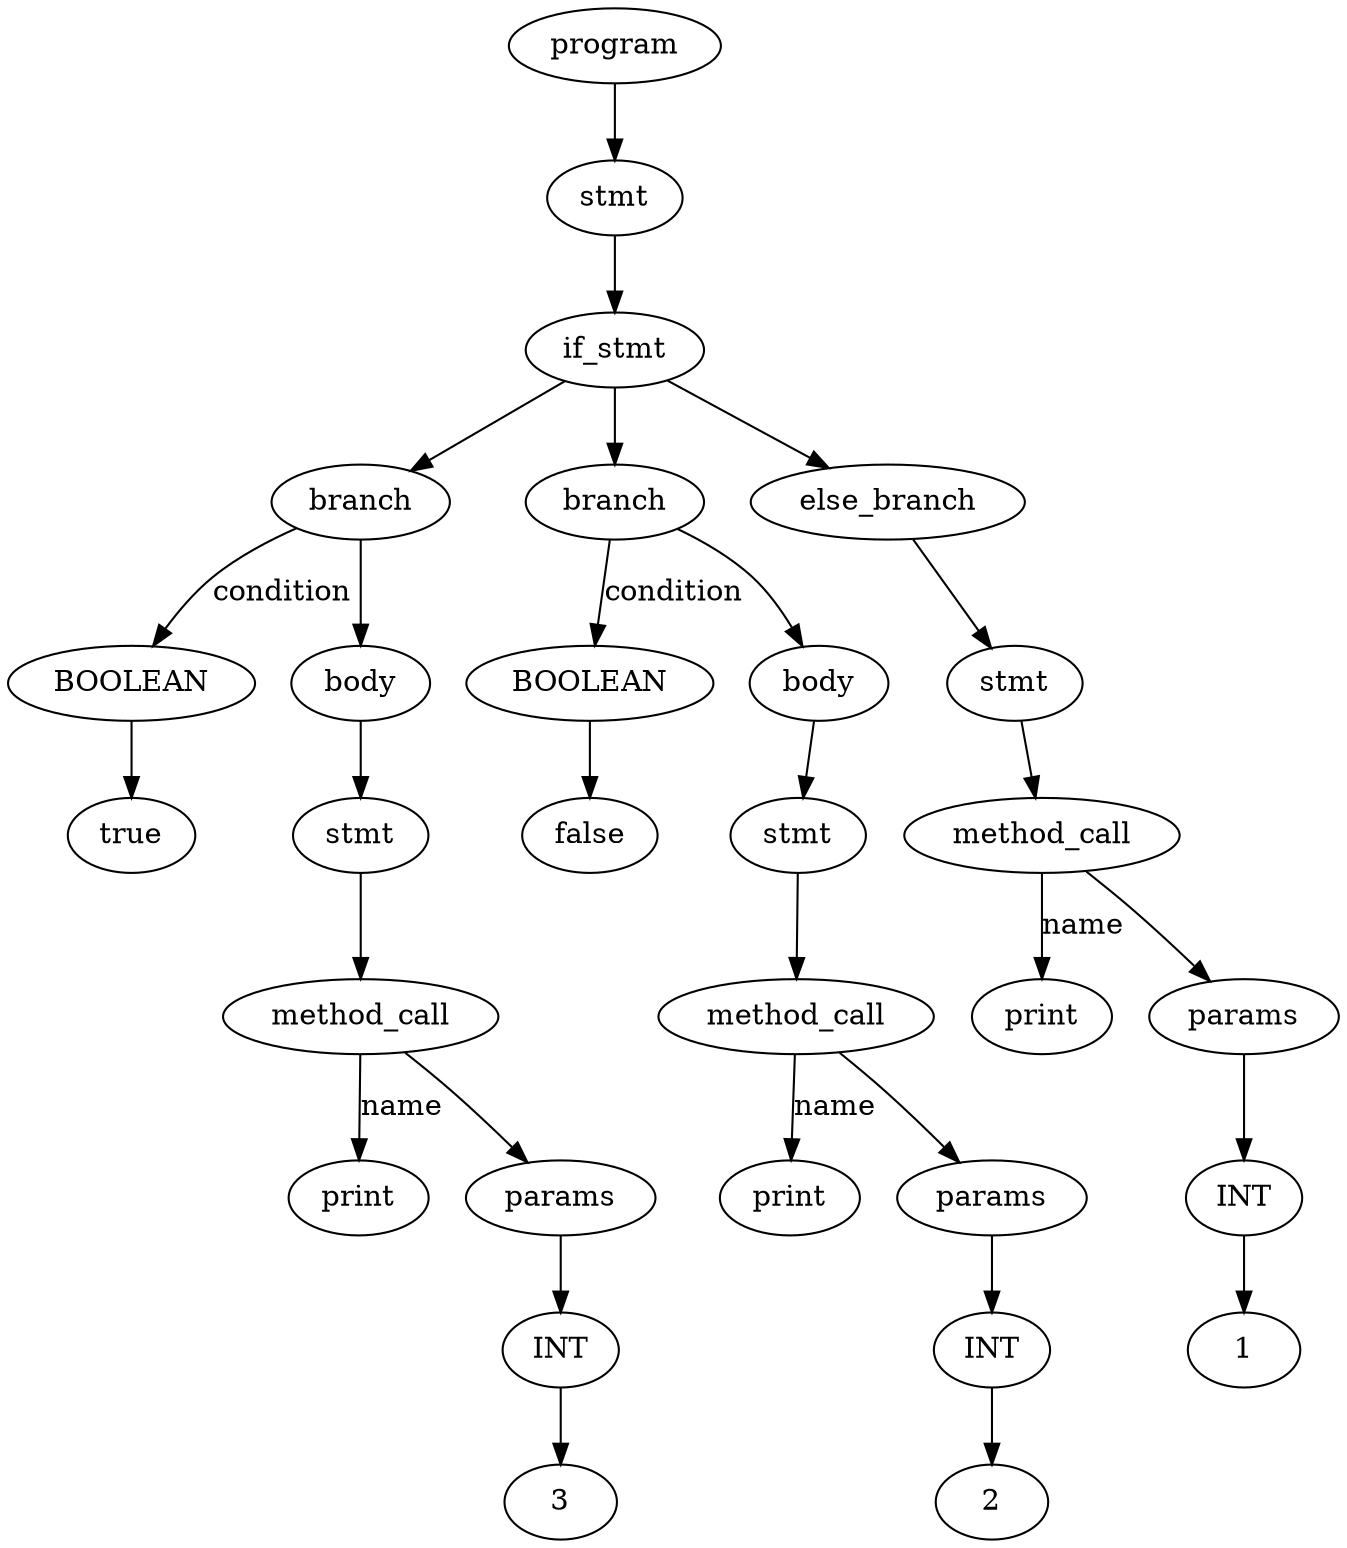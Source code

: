 digraph G {
Id011B9AE0 [label="program"]
Id011C21A0 [label="stmt"]
Id011C2F80 [label="if_stmt"]
Id011B9AA8 [label="branch"]
Id011B98C0 [label="BOOLEAN"]
IdVal011B98C0 [label="true"]
Id011B98C0->IdVal011B98C0
Id011B9AA8->Id011B98C0  [label="condition"]
IdBody011B9AA8 [label="body"]
Id011B9A20 [label="stmt"]
Id011B99D0 [label="method_call"]
IdMethodNameVal011B99D0 [label="print"]
Id011B99D0->IdMethodNameVal011B99D0 [label="name"]
Id011B9998 [label="params"]
Id011B99D0->Id011B9998
Id011B9948 [label="INT"]
IdVal011B9948 [label="3"]
Id011B9948->IdVal011B9948
Id011B9998->Id011B9948
Id011B9A20->Id011B99D0
IdBody011B9AA8->Id011B9A20
Id011B9AA8->IdBody011B9AA8
Id011C2F80->Id011B9AA8
Id011B0578 [label="branch"]
Id011C20B0 [label="BOOLEAN"]
IdVal011C20B0 [label="false"]
Id011C20B0->IdVal011C20B0
Id011B0578->Id011C20B0  [label="condition"]
IdBody011B0578 [label="body"]
Id011C2240 [label="stmt"]
Id011C2560 [label="method_call"]
IdMethodNameVal011C2560 [label="print"]
Id011C2560->IdMethodNameVal011C2560 [label="name"]
Id011B0508 [label="params"]
Id011C2560->Id011B0508
Id011C2150 [label="INT"]
IdVal011C2150 [label="2"]
Id011C2150->IdVal011C2150
Id011B0508->Id011C2150
Id011C2240->Id011C2560
IdBody011B0578->Id011C2240
Id011B0578->IdBody011B0578
Id011C2F80->Id011B0578
IdElse011C2DF8 [label="else_branch"]
Id011C1FC0 [label="stmt"]
Id011C2100 [label="method_call"]
IdMethodNameVal011C2100 [label="print"]
Id011C2100->IdMethodNameVal011C2100 [label="name"]
Id011C2C38 [label="params"]
Id011C2100->Id011C2C38
Id011C21F0 [label="INT"]
IdVal011C21F0 [label="1"]
Id011C21F0->IdVal011C21F0
Id011C2C38->Id011C21F0
Id011C1FC0->Id011C2100
IdElse011C2DF8->Id011C1FC0
Id011C2F80->IdElse011C2DF8
Id011C21A0->Id011C2F80
Id011B9AE0->Id011C21A0
}